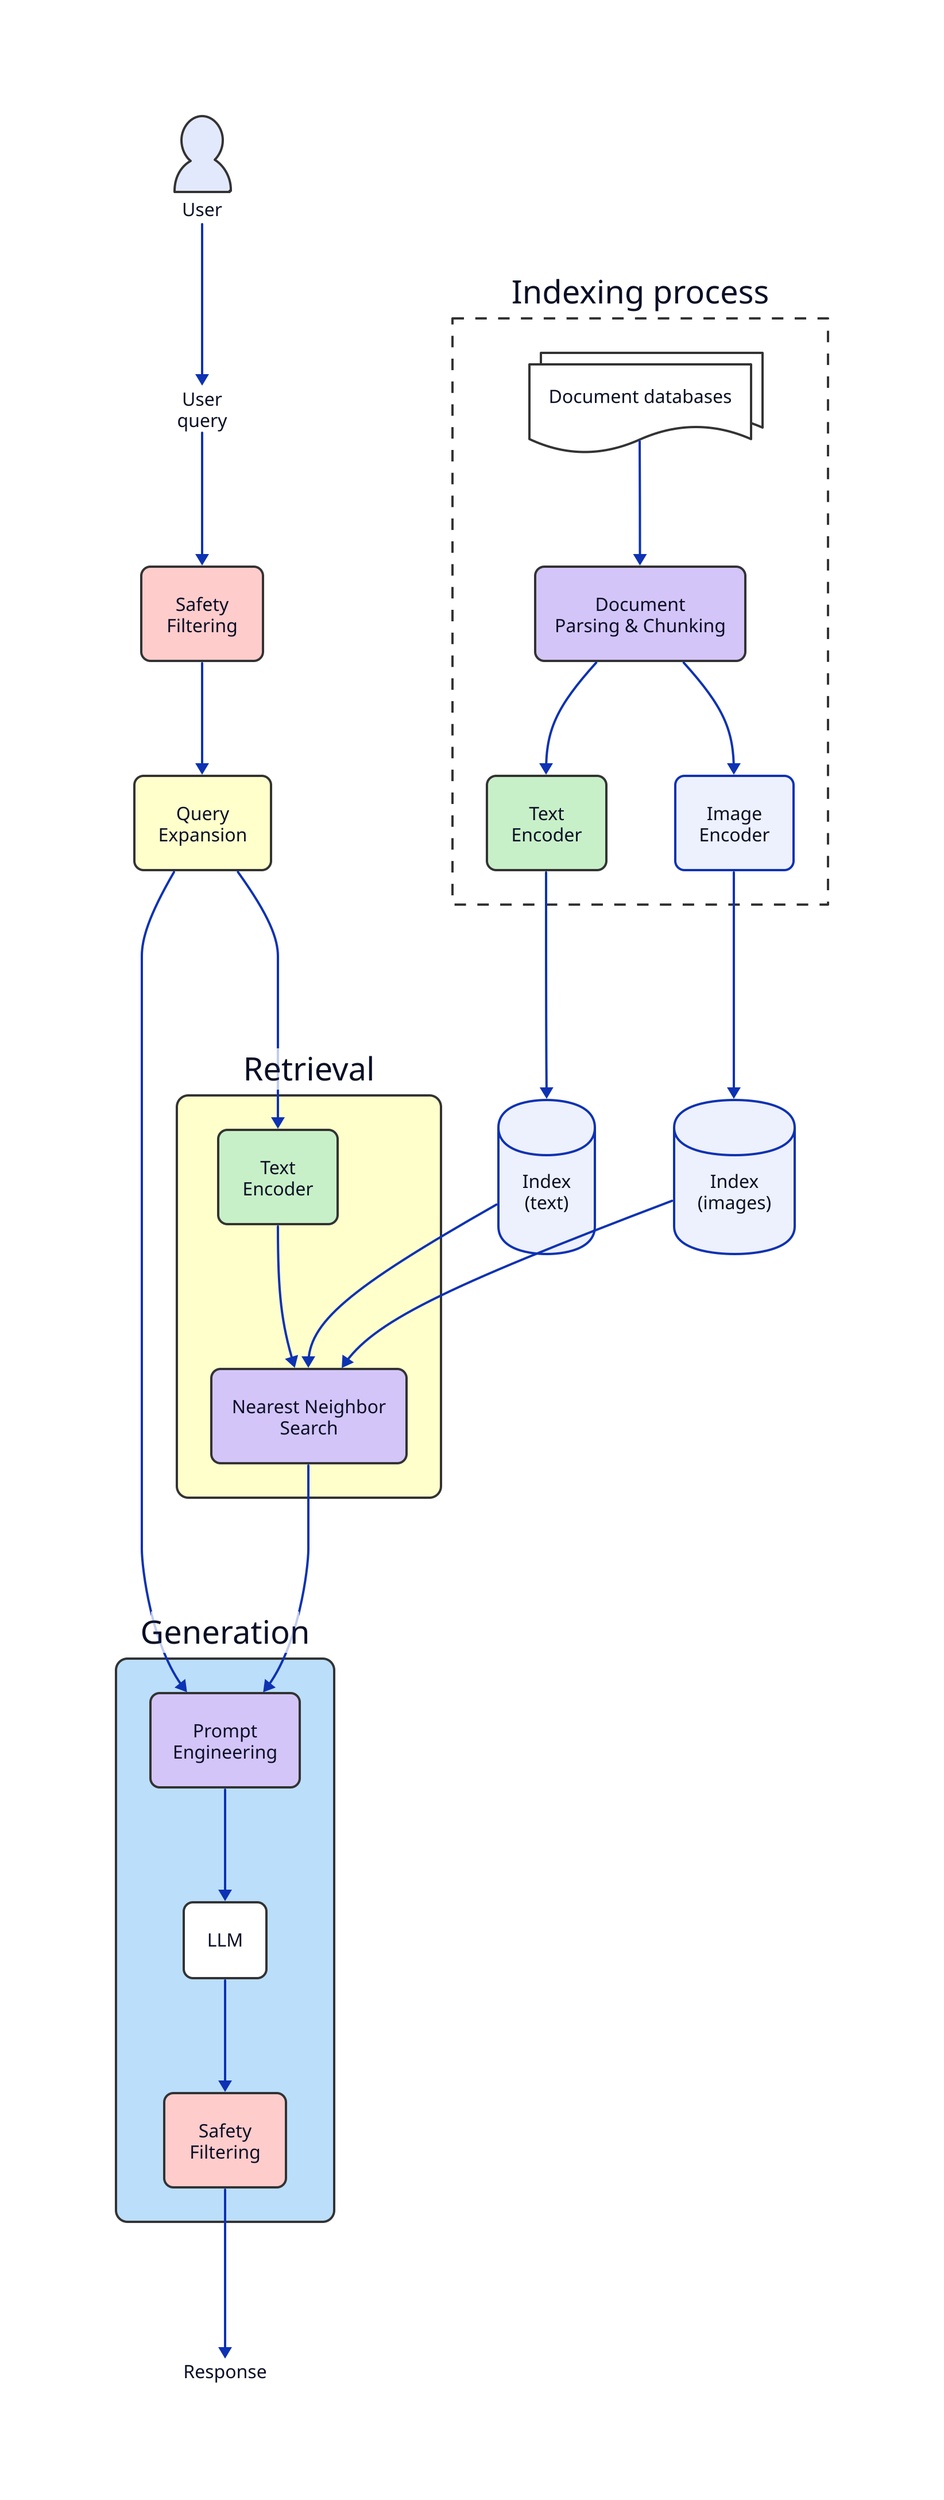 # Define reusable style classes
classes: {
  database: {
    shape: cylinder
}

  process: {
    style: {
      fill: "#d4c5f9"
      stroke: "#333"
      stroke-width: 2
      border-radius: 8
    }
  }

  encoder: {
    style: {
      fill: "#c8f0c8"
      stroke: "#333"
      stroke-width: 2
      border-radius: 8
    }
  }

  image-encoder: {
    style: {
      stroke-width: 2
      border-radius: 8
    }
  }

  container: {
    style: {
      stroke: "#333"
      stroke-dash: 5
      fill: transparent
      stroke-width: 2
    }
  }

  retrieval-container: {
    style: {
      fill: "#ffffcc"
      stroke: "#333"
      stroke-width: 2
      border-radius: 10
    }
  }

  generation-container: {
    style: {
      fill: "#bbdefb"
      stroke: "#333"
      stroke-width: 2
      border-radius: 10
    }
  }

  safety: {
    style: {
      fill: "#ffcccc"
      stroke: "#333"
      stroke-width: 2
      border-radius: 8
    }
  }

  expansion: {
    style: {
      fill: "#ffffcc"
      stroke: "#333"
      stroke-width: 2
      border-radius: 8
    }
  }

  llm: {
    style: {
      fill: "#ffffff"
      stroke: "#333"
      stroke-width: 2
      border-radius: 8
    }
  }

  user: {
    shape: person
    style: {
      stroke: "#333"
      stroke-width: 2
    }
  }
}

# Indexing process container
indexing: Indexing process {
  class: container

  doc-db: Document databases {
    shape: document
    style: {
      fill: "#ffffff"
      stroke: "#333"
      stroke-width: 2
      multiple: true
    }
  }

  parsing: "Document\nParsing & Chunking" {
    class: process
  }

  text-enc: "Text\nEncoder" {
    class: encoder
  }

  image-enc: "Image\nEncoder" {
    class: image-encoder
  }

  doc-db -> parsing
  parsing -> text-enc
  parsing -> image-enc
}

# Index databases
text-idx: "Index\n(text)" {
  class: database
}

image-idx: "Index\n(images)" {
  class: database
}

indexing.text-enc -> text-idx
indexing.image-enc -> image-idx

# Retrieval container
retrieval: Retrieval {
  class: retrieval-container

  ret-text-enc: "Text\nEncoder" {
    class: encoder
  }

  nn-search: "Nearest Neighbor\nSearch" {
    class: process
  }

  ret-text-enc -> nn-search
}

text-idx -> retrieval.nn-search
image-idx -> retrieval.nn-search

# Generation container
generation: Generation {
  class: generation-container

  prompt-eng: "Prompt\nEngineering" {
    class: process
  }

  llm: LLM {
    class: llm
  }

  safety-filter-out: "Safety\nFiltering" {
    class: safety
  }

  prompt-eng -> llm
  llm -> safety-filter-out
}

# User and query flow
user: User {
  class: user
}

user-query: "User\nquery" {
  shape: text
}

user -> user-query

safety-filter-in: "Safety\nFiltering" {
  class: safety
}

query-exp: "Query\nExpansion" {
  class: expansion
}

response: Response {
  shape: text
}

# Connections
user-query -> safety-filter-in
safety-filter-in -> query-exp
query-exp -> retrieval.ret-text-enc
query-exp -> generation.prompt-eng
retrieval.nn-search -> generation.prompt-eng
generation.safety-filter-out -> response
